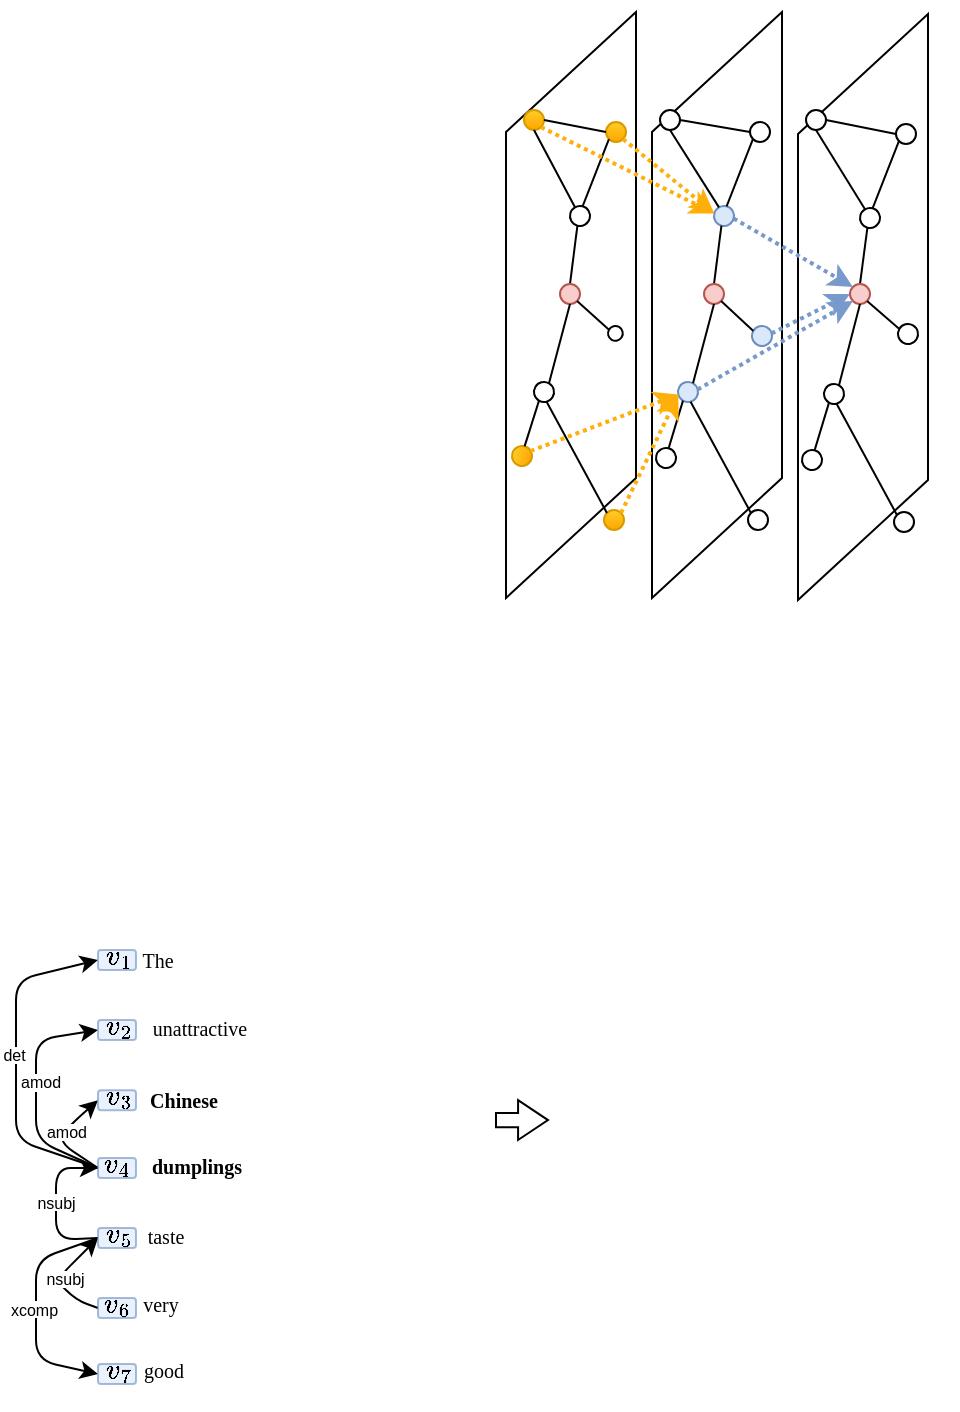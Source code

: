 <mxfile version="22.1.11" type="github">
  <diagram name="第 1 页" id="UdHhdu_RjbXMg5WVr8Md">
    <mxGraphModel dx="281" dy="148" grid="1" gridSize="10" guides="1" tooltips="1" connect="1" arrows="1" fold="1" page="1" pageScale="1" pageWidth="827" pageHeight="1169" math="1" shadow="0">
      <root>
        <mxCell id="0" />
        <mxCell id="1" parent="0" />
        <mxCell id="knmmFiuvMeLzxP_OvAo0-62" value="" style="group;rotation=90;" vertex="1" connectable="0" parent="1">
          <mxGeometry x="310" y="280" width="311" height="251" as="geometry" />
        </mxCell>
        <mxCell id="knmmFiuvMeLzxP_OvAo0-64" value="" style="shape=parallelogram;perimeter=parallelogramPerimeter;fixedSize=1;rotation=-90;direction=east;flipH=1;container=0;size=60;shadow=0;fillColor=default;" vertex="1" parent="knmmFiuvMeLzxP_OvAo0-62">
          <mxGeometry x="-59" y="90" width="293" height="65" as="geometry" />
        </mxCell>
        <mxCell id="knmmFiuvMeLzxP_OvAo0-65" value="" style="shape=parallelogram;perimeter=parallelogramPerimeter;fixedSize=1;rotation=-90;direction=west;flipH=1;container=0;size=60;shadow=0;fillColor=default;" vertex="1" parent="knmmFiuvMeLzxP_OvAo0-62">
          <mxGeometry x="14" y="90" width="293" height="65" as="geometry" />
        </mxCell>
        <mxCell id="knmmFiuvMeLzxP_OvAo0-66" value="" style="shape=parallelogram;perimeter=parallelogramPerimeter;fixedSize=1;rotation=-90;direction=west;flipH=1;container=0;size=60;shadow=0;fillColor=default;" vertex="1" parent="knmmFiuvMeLzxP_OvAo0-62">
          <mxGeometry x="87" y="91" width="293" height="65" as="geometry" />
        </mxCell>
        <mxCell id="knmmFiuvMeLzxP_OvAo0-67" value="" style="ellipse;aspect=fixed;shadow=0;rotation=-30;" vertex="1" parent="knmmFiuvMeLzxP_OvAo0-62">
          <mxGeometry x="232" y="74" width="10" height="10" as="geometry" />
        </mxCell>
        <mxCell id="knmmFiuvMeLzxP_OvAo0-68" value="" style="endArrow=none;rounded=0;exitX=0.5;exitY=0;exitDx=0;exitDy=0;shadow=0;entryX=0;entryY=1;entryDx=0;entryDy=0;" edge="1" parent="knmmFiuvMeLzxP_OvAo0-62" source="knmmFiuvMeLzxP_OvAo0-70" target="knmmFiuvMeLzxP_OvAo0-67">
          <mxGeometry width="50" height="50" relative="1" as="geometry">
            <mxPoint x="63" y="155" as="sourcePoint" />
            <mxPoint x="237" y="99" as="targetPoint" />
          </mxGeometry>
        </mxCell>
        <mxCell id="knmmFiuvMeLzxP_OvAo0-69" value="" style="ellipse;aspect=fixed;shadow=0;rotation=-15;" vertex="1" parent="knmmFiuvMeLzxP_OvAo0-62">
          <mxGeometry x="251" y="132" width="10" height="10" as="geometry" />
        </mxCell>
        <mxCell id="knmmFiuvMeLzxP_OvAo0-70" value="" style="ellipse;aspect=fixed;shadow=0;rotation=0;fillColor=#f8cecc;strokeColor=#b85450;" vertex="1" parent="knmmFiuvMeLzxP_OvAo0-62">
          <mxGeometry x="227" y="112" width="10" height="10" as="geometry" />
        </mxCell>
        <mxCell id="knmmFiuvMeLzxP_OvAo0-71" value="" style="endArrow=none;rounded=0;exitX=0;exitY=0;exitDx=0;exitDy=0;shadow=0;entryX=1;entryY=1;entryDx=0;entryDy=0;" edge="1" parent="knmmFiuvMeLzxP_OvAo0-62" source="knmmFiuvMeLzxP_OvAo0-69" target="knmmFiuvMeLzxP_OvAo0-70">
          <mxGeometry width="50" height="50" relative="1" as="geometry">
            <mxPoint x="125" y="175" as="sourcePoint" />
            <mxPoint x="217" y="139" as="targetPoint" />
          </mxGeometry>
        </mxCell>
        <mxCell id="knmmFiuvMeLzxP_OvAo0-72" value="" style="ellipse;aspect=fixed;shadow=0;rotation=-15;" vertex="1" parent="knmmFiuvMeLzxP_OvAo0-62">
          <mxGeometry x="214" y="162" width="10" height="10" as="geometry" />
        </mxCell>
        <mxCell id="knmmFiuvMeLzxP_OvAo0-73" value="" style="ellipse;aspect=fixed;shadow=0;rotation=0;" vertex="1" parent="knmmFiuvMeLzxP_OvAo0-62">
          <mxGeometry x="250" y="32" width="10" height="10" as="geometry" />
        </mxCell>
        <mxCell id="knmmFiuvMeLzxP_OvAo0-74" value="" style="endArrow=none;rounded=0;exitX=0;exitY=1;exitDx=0;exitDy=0;shadow=0;entryX=1;entryY=0;entryDx=0;entryDy=0;" edge="1" parent="knmmFiuvMeLzxP_OvAo0-62" source="knmmFiuvMeLzxP_OvAo0-73" target="knmmFiuvMeLzxP_OvAo0-67">
          <mxGeometry width="50" height="50" relative="1" as="geometry">
            <mxPoint x="259" y="187" as="sourcePoint" />
            <mxPoint x="255" y="151" as="targetPoint" />
          </mxGeometry>
        </mxCell>
        <mxCell id="knmmFiuvMeLzxP_OvAo0-75" value="" style="ellipse;aspect=fixed;shadow=0;rotation=0;" vertex="1" parent="knmmFiuvMeLzxP_OvAo0-62">
          <mxGeometry x="205" y="25" width="10" height="10" as="geometry" />
        </mxCell>
        <mxCell id="knmmFiuvMeLzxP_OvAo0-76" value="" style="endArrow=none;rounded=0;exitX=0.5;exitY=1;exitDx=0;exitDy=0;shadow=0;entryX=0.5;entryY=0;entryDx=0;entryDy=0;" edge="1" parent="knmmFiuvMeLzxP_OvAo0-62" source="knmmFiuvMeLzxP_OvAo0-75" target="knmmFiuvMeLzxP_OvAo0-67">
          <mxGeometry width="50" height="50" relative="1" as="geometry">
            <mxPoint x="172" y="-11" as="sourcePoint" />
            <mxPoint x="172" y="36" as="targetPoint" />
          </mxGeometry>
        </mxCell>
        <mxCell id="knmmFiuvMeLzxP_OvAo0-77" value="" style="endArrow=none;rounded=0;exitX=0;exitY=0.5;exitDx=0;exitDy=0;shadow=0;entryX=1;entryY=0.5;entryDx=0;entryDy=0;" edge="1" parent="knmmFiuvMeLzxP_OvAo0-62" source="knmmFiuvMeLzxP_OvAo0-73" target="knmmFiuvMeLzxP_OvAo0-75">
          <mxGeometry width="50" height="50" relative="1" as="geometry">
            <mxPoint x="193" y="16" as="sourcePoint" />
            <mxPoint x="168" y="49" as="targetPoint" />
          </mxGeometry>
        </mxCell>
        <mxCell id="knmmFiuvMeLzxP_OvAo0-78" value="" style="endArrow=none;rounded=0;exitX=0.5;exitY=1;exitDx=0;exitDy=0;entryX=1;entryY=0;entryDx=0;entryDy=0;shadow=0;" edge="1" parent="knmmFiuvMeLzxP_OvAo0-62" source="knmmFiuvMeLzxP_OvAo0-70" target="knmmFiuvMeLzxP_OvAo0-72">
          <mxGeometry width="50" height="50" relative="1" as="geometry">
            <mxPoint x="145" y="146" as="sourcePoint" />
            <mxPoint x="133" y="104" as="targetPoint" />
          </mxGeometry>
        </mxCell>
        <mxCell id="knmmFiuvMeLzxP_OvAo0-79" value="" style="ellipse;aspect=fixed;shadow=0;rotation=0;" vertex="1" parent="knmmFiuvMeLzxP_OvAo0-62">
          <mxGeometry x="249" y="226" width="10" height="10" as="geometry" />
        </mxCell>
        <mxCell id="knmmFiuvMeLzxP_OvAo0-80" value="" style="endArrow=none;rounded=0;exitX=0;exitY=0;exitDx=0;exitDy=0;shadow=0;entryX=0.5;entryY=1;entryDx=0;entryDy=0;" edge="1" parent="knmmFiuvMeLzxP_OvAo0-62" source="knmmFiuvMeLzxP_OvAo0-79" target="knmmFiuvMeLzxP_OvAo0-72">
          <mxGeometry width="50" height="50" relative="1" as="geometry">
            <mxPoint x="221" y="142" as="sourcePoint" />
            <mxPoint x="176" y="148" as="targetPoint" />
          </mxGeometry>
        </mxCell>
        <mxCell id="knmmFiuvMeLzxP_OvAo0-81" value="" style="ellipse;aspect=fixed;shadow=0;rotation=-75;" vertex="1" parent="knmmFiuvMeLzxP_OvAo0-62">
          <mxGeometry x="203" y="195" width="10" height="10" as="geometry" />
        </mxCell>
        <mxCell id="knmmFiuvMeLzxP_OvAo0-82" value="" style="endArrow=none;rounded=0;shadow=0;entryX=1;entryY=0.5;entryDx=0;entryDy=0;exitX=0;exitY=1;exitDx=0;exitDy=0;" edge="1" parent="knmmFiuvMeLzxP_OvAo0-62" source="knmmFiuvMeLzxP_OvAo0-72" target="knmmFiuvMeLzxP_OvAo0-81">
          <mxGeometry width="50" height="50" relative="1" as="geometry">
            <mxPoint x="177" y="158" as="sourcePoint" />
            <mxPoint x="174" y="164" as="targetPoint" />
          </mxGeometry>
        </mxCell>
        <mxCell id="knmmFiuvMeLzxP_OvAo0-83" value="" style="endArrow=classic;rounded=0;entryX=0;entryY=0;entryDx=0;entryDy=0;exitX=1;exitY=1;exitDx=0;exitDy=0;strokeColor=#7799CC;dashed=1;dashPattern=1 1;strokeWidth=2;" edge="1" parent="knmmFiuvMeLzxP_OvAo0-62" source="knmmFiuvMeLzxP_OvAo0-84" target="knmmFiuvMeLzxP_OvAo0-70">
          <mxGeometry width="50" height="50" relative="1" as="geometry">
            <mxPoint x="173" y="-314" as="sourcePoint" />
            <mxPoint x="279" y="-361" as="targetPoint" />
          </mxGeometry>
        </mxCell>
        <mxCell id="knmmFiuvMeLzxP_OvAo0-84" value="" style="ellipse;aspect=fixed;shadow=0;rotation=-30;fillColor=#dae8fc;strokeColor=#6c8ebf;" vertex="1" parent="knmmFiuvMeLzxP_OvAo0-62">
          <mxGeometry x="159" y="73" width="10" height="10" as="geometry" />
        </mxCell>
        <mxCell id="knmmFiuvMeLzxP_OvAo0-85" value="" style="endArrow=none;rounded=0;exitX=0.5;exitY=0;exitDx=0;exitDy=0;shadow=0;entryX=0;entryY=1;entryDx=0;entryDy=0;" edge="1" parent="knmmFiuvMeLzxP_OvAo0-62" source="knmmFiuvMeLzxP_OvAo0-87" target="knmmFiuvMeLzxP_OvAo0-84">
          <mxGeometry width="50" height="50" relative="1" as="geometry">
            <mxPoint x="-10" y="154" as="sourcePoint" />
            <mxPoint x="164" y="98" as="targetPoint" />
          </mxGeometry>
        </mxCell>
        <mxCell id="knmmFiuvMeLzxP_OvAo0-86" value="" style="ellipse;aspect=fixed;shadow=0;rotation=-15;strokeColor=#6C8EBF;fillColor=#DAE8FC;" vertex="1" parent="knmmFiuvMeLzxP_OvAo0-62">
          <mxGeometry x="178" y="133" width="10" height="10" as="geometry" />
        </mxCell>
        <mxCell id="knmmFiuvMeLzxP_OvAo0-87" value="" style="ellipse;aspect=fixed;shadow=0;rotation=0;fillColor=#f8cecc;strokeColor=#b85450;" vertex="1" parent="knmmFiuvMeLzxP_OvAo0-62">
          <mxGeometry x="154" y="112" width="10" height="10" as="geometry" />
        </mxCell>
        <mxCell id="knmmFiuvMeLzxP_OvAo0-88" value="" style="endArrow=none;rounded=0;exitX=0;exitY=0;exitDx=0;exitDy=0;shadow=0;entryX=1;entryY=1;entryDx=0;entryDy=0;" edge="1" parent="knmmFiuvMeLzxP_OvAo0-62" source="knmmFiuvMeLzxP_OvAo0-86" target="knmmFiuvMeLzxP_OvAo0-87">
          <mxGeometry width="50" height="50" relative="1" as="geometry">
            <mxPoint x="52" y="174" as="sourcePoint" />
            <mxPoint x="144" y="138" as="targetPoint" />
          </mxGeometry>
        </mxCell>
        <mxCell id="knmmFiuvMeLzxP_OvAo0-89" value="" style="ellipse;aspect=fixed;shadow=0;rotation=-15;fillColor=#dae8fc;strokeColor=#6c8ebf;" vertex="1" parent="knmmFiuvMeLzxP_OvAo0-62">
          <mxGeometry x="141" y="161" width="10" height="10" as="geometry" />
        </mxCell>
        <mxCell id="knmmFiuvMeLzxP_OvAo0-90" value="" style="ellipse;aspect=fixed;shadow=0;rotation=0;" vertex="1" parent="knmmFiuvMeLzxP_OvAo0-62">
          <mxGeometry x="177" y="31" width="10" height="10" as="geometry" />
        </mxCell>
        <mxCell id="knmmFiuvMeLzxP_OvAo0-91" value="" style="endArrow=none;rounded=0;exitX=0;exitY=1;exitDx=0;exitDy=0;shadow=0;entryX=1;entryY=0;entryDx=0;entryDy=0;" edge="1" parent="knmmFiuvMeLzxP_OvAo0-62" source="knmmFiuvMeLzxP_OvAo0-90" target="knmmFiuvMeLzxP_OvAo0-84">
          <mxGeometry width="50" height="50" relative="1" as="geometry">
            <mxPoint x="186" y="186" as="sourcePoint" />
            <mxPoint x="182" y="150" as="targetPoint" />
          </mxGeometry>
        </mxCell>
        <mxCell id="knmmFiuvMeLzxP_OvAo0-92" value="" style="ellipse;aspect=fixed;shadow=0;rotation=0;" vertex="1" parent="knmmFiuvMeLzxP_OvAo0-62">
          <mxGeometry x="132" y="25" width="10" height="10" as="geometry" />
        </mxCell>
        <mxCell id="knmmFiuvMeLzxP_OvAo0-93" value="" style="endArrow=none;rounded=0;exitX=0.5;exitY=1;exitDx=0;exitDy=0;shadow=0;entryX=0.5;entryY=0;entryDx=0;entryDy=0;" edge="1" parent="knmmFiuvMeLzxP_OvAo0-62" source="knmmFiuvMeLzxP_OvAo0-92" target="knmmFiuvMeLzxP_OvAo0-84">
          <mxGeometry width="50" height="50" relative="1" as="geometry">
            <mxPoint x="99" y="-12" as="sourcePoint" />
            <mxPoint x="99" y="35" as="targetPoint" />
          </mxGeometry>
        </mxCell>
        <mxCell id="knmmFiuvMeLzxP_OvAo0-94" value="" style="endArrow=none;rounded=0;exitX=0;exitY=0.5;exitDx=0;exitDy=0;shadow=0;entryX=1;entryY=0.5;entryDx=0;entryDy=0;" edge="1" parent="knmmFiuvMeLzxP_OvAo0-62" source="knmmFiuvMeLzxP_OvAo0-90" target="knmmFiuvMeLzxP_OvAo0-92">
          <mxGeometry width="50" height="50" relative="1" as="geometry">
            <mxPoint x="120" y="15" as="sourcePoint" />
            <mxPoint x="95" y="48" as="targetPoint" />
          </mxGeometry>
        </mxCell>
        <mxCell id="knmmFiuvMeLzxP_OvAo0-95" value="" style="endArrow=none;rounded=0;exitX=0.5;exitY=1;exitDx=0;exitDy=0;entryX=1;entryY=0;entryDx=0;entryDy=0;shadow=0;" edge="1" parent="knmmFiuvMeLzxP_OvAo0-62" source="knmmFiuvMeLzxP_OvAo0-87" target="knmmFiuvMeLzxP_OvAo0-89">
          <mxGeometry width="50" height="50" relative="1" as="geometry">
            <mxPoint x="72" y="145" as="sourcePoint" />
            <mxPoint x="60" y="103" as="targetPoint" />
          </mxGeometry>
        </mxCell>
        <mxCell id="knmmFiuvMeLzxP_OvAo0-96" value="" style="ellipse;aspect=fixed;shadow=0;rotation=0;" vertex="1" parent="knmmFiuvMeLzxP_OvAo0-62">
          <mxGeometry x="176" y="225" width="10" height="10" as="geometry" />
        </mxCell>
        <mxCell id="knmmFiuvMeLzxP_OvAo0-97" value="" style="endArrow=none;rounded=0;exitX=0;exitY=0;exitDx=0;exitDy=0;shadow=0;entryX=0.5;entryY=1;entryDx=0;entryDy=0;" edge="1" parent="knmmFiuvMeLzxP_OvAo0-62" source="knmmFiuvMeLzxP_OvAo0-96" target="knmmFiuvMeLzxP_OvAo0-89">
          <mxGeometry width="50" height="50" relative="1" as="geometry">
            <mxPoint x="148" y="141" as="sourcePoint" />
            <mxPoint x="103" y="147" as="targetPoint" />
          </mxGeometry>
        </mxCell>
        <mxCell id="knmmFiuvMeLzxP_OvAo0-98" value="" style="ellipse;aspect=fixed;shadow=0;rotation=-75;" vertex="1" parent="knmmFiuvMeLzxP_OvAo0-62">
          <mxGeometry x="130" y="194" width="10" height="10" as="geometry" />
        </mxCell>
        <mxCell id="knmmFiuvMeLzxP_OvAo0-99" value="" style="endArrow=none;rounded=0;shadow=0;entryX=1;entryY=0.5;entryDx=0;entryDy=0;exitX=0;exitY=1;exitDx=0;exitDy=0;" edge="1" parent="knmmFiuvMeLzxP_OvAo0-62" source="knmmFiuvMeLzxP_OvAo0-89" target="knmmFiuvMeLzxP_OvAo0-98">
          <mxGeometry width="50" height="50" relative="1" as="geometry">
            <mxPoint x="104" y="157" as="sourcePoint" />
            <mxPoint x="101" y="163" as="targetPoint" />
          </mxGeometry>
        </mxCell>
        <mxCell id="knmmFiuvMeLzxP_OvAo0-100" value="" style="ellipse;aspect=fixed;shadow=0;rotation=-30;" vertex="1" parent="knmmFiuvMeLzxP_OvAo0-62">
          <mxGeometry x="87" y="73" width="10" height="10" as="geometry" />
        </mxCell>
        <mxCell id="knmmFiuvMeLzxP_OvAo0-101" value="" style="endArrow=none;rounded=0;exitX=0.5;exitY=0;exitDx=0;exitDy=0;shadow=0;entryX=0;entryY=1;entryDx=0;entryDy=0;" edge="1" parent="knmmFiuvMeLzxP_OvAo0-62" source="knmmFiuvMeLzxP_OvAo0-103" target="knmmFiuvMeLzxP_OvAo0-100">
          <mxGeometry width="50" height="50" relative="1" as="geometry">
            <mxPoint x="-82" y="154" as="sourcePoint" />
            <mxPoint x="92" y="98" as="targetPoint" />
          </mxGeometry>
        </mxCell>
        <mxCell id="knmmFiuvMeLzxP_OvAo0-102" value="" style="ellipse;aspect=fixed;shadow=0;rotation=-15;" vertex="1" parent="knmmFiuvMeLzxP_OvAo0-62">
          <mxGeometry x="106" y="133" width="7.38" height="7.38" as="geometry" />
        </mxCell>
        <mxCell id="knmmFiuvMeLzxP_OvAo0-103" value="" style="ellipse;aspect=fixed;shadow=0;rotation=0;fillColor=#f8cecc;strokeColor=#b85450;" vertex="1" parent="knmmFiuvMeLzxP_OvAo0-62">
          <mxGeometry x="82" y="112" width="10" height="10" as="geometry" />
        </mxCell>
        <mxCell id="knmmFiuvMeLzxP_OvAo0-104" value="" style="endArrow=none;rounded=0;exitX=0;exitY=0;exitDx=0;exitDy=0;shadow=0;entryX=1;entryY=1;entryDx=0;entryDy=0;" edge="1" parent="knmmFiuvMeLzxP_OvAo0-62" source="knmmFiuvMeLzxP_OvAo0-102" target="knmmFiuvMeLzxP_OvAo0-103">
          <mxGeometry width="50" height="50" relative="1" as="geometry">
            <mxPoint x="-20" y="174" as="sourcePoint" />
            <mxPoint x="72" y="138" as="targetPoint" />
          </mxGeometry>
        </mxCell>
        <mxCell id="knmmFiuvMeLzxP_OvAo0-105" value="" style="ellipse;aspect=fixed;shadow=0;rotation=-15;" vertex="1" parent="knmmFiuvMeLzxP_OvAo0-62">
          <mxGeometry x="69" y="161" width="10" height="10" as="geometry" />
        </mxCell>
        <mxCell id="knmmFiuvMeLzxP_OvAo0-106" value="" style="ellipse;aspect=fixed;shadow=0;rotation=0;fillColor=#ffcd28;strokeColor=#d79b00;gradientColor=#ffa500;" vertex="1" parent="knmmFiuvMeLzxP_OvAo0-62">
          <mxGeometry x="105" y="31" width="10" height="10" as="geometry" />
        </mxCell>
        <mxCell id="knmmFiuvMeLzxP_OvAo0-107" value="" style="endArrow=none;rounded=0;exitX=0;exitY=1;exitDx=0;exitDy=0;shadow=0;entryX=1;entryY=0;entryDx=0;entryDy=0;" edge="1" parent="knmmFiuvMeLzxP_OvAo0-62" source="knmmFiuvMeLzxP_OvAo0-106" target="knmmFiuvMeLzxP_OvAo0-100">
          <mxGeometry width="50" height="50" relative="1" as="geometry">
            <mxPoint x="114" y="186" as="sourcePoint" />
            <mxPoint x="110" y="150" as="targetPoint" />
          </mxGeometry>
        </mxCell>
        <mxCell id="knmmFiuvMeLzxP_OvAo0-108" value="" style="ellipse;aspect=fixed;shadow=0;rotation=0;fillColor=#ffcd28;gradientColor=#ffa500;strokeColor=#d79b00;" vertex="1" parent="knmmFiuvMeLzxP_OvAo0-62">
          <mxGeometry x="64" y="25" width="10" height="10" as="geometry" />
        </mxCell>
        <mxCell id="knmmFiuvMeLzxP_OvAo0-109" value="" style="endArrow=none;rounded=0;exitX=0.5;exitY=1;exitDx=0;exitDy=0;shadow=0;entryX=0.5;entryY=0;entryDx=0;entryDy=0;" edge="1" parent="knmmFiuvMeLzxP_OvAo0-62" source="knmmFiuvMeLzxP_OvAo0-108" target="knmmFiuvMeLzxP_OvAo0-100">
          <mxGeometry width="50" height="50" relative="1" as="geometry">
            <mxPoint x="27" y="-12" as="sourcePoint" />
            <mxPoint x="27" y="35" as="targetPoint" />
          </mxGeometry>
        </mxCell>
        <mxCell id="knmmFiuvMeLzxP_OvAo0-110" value="" style="endArrow=none;rounded=0;exitX=0;exitY=0.5;exitDx=0;exitDy=0;shadow=0;entryX=1;entryY=0.5;entryDx=0;entryDy=0;" edge="1" parent="knmmFiuvMeLzxP_OvAo0-62" source="knmmFiuvMeLzxP_OvAo0-106" target="knmmFiuvMeLzxP_OvAo0-108">
          <mxGeometry width="50" height="50" relative="1" as="geometry">
            <mxPoint x="48" y="15" as="sourcePoint" />
            <mxPoint x="23" y="48" as="targetPoint" />
          </mxGeometry>
        </mxCell>
        <mxCell id="knmmFiuvMeLzxP_OvAo0-111" value="" style="endArrow=none;rounded=0;exitX=0.5;exitY=1;exitDx=0;exitDy=0;entryX=1;entryY=0;entryDx=0;entryDy=0;shadow=0;" edge="1" parent="knmmFiuvMeLzxP_OvAo0-62" source="knmmFiuvMeLzxP_OvAo0-103" target="knmmFiuvMeLzxP_OvAo0-105">
          <mxGeometry width="50" height="50" relative="1" as="geometry">
            <mxPoint y="145" as="sourcePoint" />
            <mxPoint x="-12" y="103" as="targetPoint" />
          </mxGeometry>
        </mxCell>
        <mxCell id="knmmFiuvMeLzxP_OvAo0-112" value="" style="ellipse;aspect=fixed;shadow=0;rotation=0;fillColor=#ffcd28;gradientColor=#ffa500;strokeColor=#d79b00;" vertex="1" parent="knmmFiuvMeLzxP_OvAo0-62">
          <mxGeometry x="104" y="225" width="10" height="10" as="geometry" />
        </mxCell>
        <mxCell id="knmmFiuvMeLzxP_OvAo0-113" value="" style="endArrow=none;rounded=0;exitX=0;exitY=0;exitDx=0;exitDy=0;shadow=0;entryX=0.5;entryY=1;entryDx=0;entryDy=0;" edge="1" parent="knmmFiuvMeLzxP_OvAo0-62" source="knmmFiuvMeLzxP_OvAo0-112" target="knmmFiuvMeLzxP_OvAo0-105">
          <mxGeometry width="50" height="50" relative="1" as="geometry">
            <mxPoint x="76" y="141" as="sourcePoint" />
            <mxPoint x="31" y="147" as="targetPoint" />
          </mxGeometry>
        </mxCell>
        <mxCell id="knmmFiuvMeLzxP_OvAo0-114" value="" style="ellipse;aspect=fixed;shadow=0;rotation=-75;fillColor=#ffcd28;gradientColor=#ffa500;strokeColor=#d79b00;" vertex="1" parent="knmmFiuvMeLzxP_OvAo0-62">
          <mxGeometry x="58" y="193" width="10" height="10" as="geometry" />
        </mxCell>
        <mxCell id="knmmFiuvMeLzxP_OvAo0-115" value="" style="endArrow=none;rounded=0;shadow=0;entryX=1;entryY=0.5;entryDx=0;entryDy=0;exitX=0;exitY=1;exitDx=0;exitDy=0;" edge="1" parent="knmmFiuvMeLzxP_OvAo0-62" source="knmmFiuvMeLzxP_OvAo0-105" target="knmmFiuvMeLzxP_OvAo0-114">
          <mxGeometry width="50" height="50" relative="1" as="geometry">
            <mxPoint x="32" y="157" as="sourcePoint" />
            <mxPoint x="29" y="163" as="targetPoint" />
          </mxGeometry>
        </mxCell>
        <mxCell id="knmmFiuvMeLzxP_OvAo0-116" value="" style="endArrow=classic;rounded=0;entryX=0;entryY=1;entryDx=0;entryDy=0;exitX=1;exitY=0.5;exitDx=0;exitDy=0;strokeColor=#7799CC;dashed=1;dashPattern=1 1;strokeWidth=2;" edge="1" parent="knmmFiuvMeLzxP_OvAo0-62" source="knmmFiuvMeLzxP_OvAo0-89" target="knmmFiuvMeLzxP_OvAo0-70">
          <mxGeometry width="50" height="50" relative="1" as="geometry">
            <mxPoint x="150" y="89" as="sourcePoint" />
            <mxPoint x="218" y="129" as="targetPoint" />
          </mxGeometry>
        </mxCell>
        <mxCell id="knmmFiuvMeLzxP_OvAo0-117" value="" style="endArrow=classic;rounded=0;entryX=0;entryY=0;entryDx=0;entryDy=0;exitX=1;exitY=1;exitDx=0;exitDy=0;strokeColor=#FFAF0A;dashed=1;dashPattern=1 1;strokeWidth=2;" edge="1" parent="knmmFiuvMeLzxP_OvAo0-62" source="knmmFiuvMeLzxP_OvAo0-106" target="knmmFiuvMeLzxP_OvAo0-84">
          <mxGeometry width="50" height="50" relative="1" as="geometry">
            <mxPoint x="-38" y="-331" as="sourcePoint" />
            <mxPoint x="121" y="-279" as="targetPoint" />
          </mxGeometry>
        </mxCell>
        <mxCell id="knmmFiuvMeLzxP_OvAo0-118" value="" style="endArrow=classic;rounded=0;entryX=0;entryY=0.5;entryDx=0;entryDy=0;exitX=1;exitY=0.5;exitDx=0;exitDy=0;strokeColor=#7799CC;dashed=1;dashPattern=1 1;strokeWidth=2;" edge="1" parent="knmmFiuvMeLzxP_OvAo0-62" source="knmmFiuvMeLzxP_OvAo0-86" target="knmmFiuvMeLzxP_OvAo0-70">
          <mxGeometry width="50" height="50" relative="1" as="geometry">
            <mxPoint x="131" y="174" as="sourcePoint" />
            <mxPoint x="218" y="136" as="targetPoint" />
          </mxGeometry>
        </mxCell>
        <mxCell id="knmmFiuvMeLzxP_OvAo0-119" value="" style="endArrow=classic;rounded=0;entryX=0;entryY=0;entryDx=0;entryDy=0;exitX=1;exitY=1;exitDx=0;exitDy=0;strokeColor=#FFAF0A;dashed=1;dashPattern=1 1;strokeWidth=2;" edge="1" parent="knmmFiuvMeLzxP_OvAo0-62" source="knmmFiuvMeLzxP_OvAo0-108" target="knmmFiuvMeLzxP_OvAo0-84">
          <mxGeometry width="50" height="50" relative="1" as="geometry">
            <mxPoint x="85" y="49" as="sourcePoint" />
            <mxPoint x="141" y="86" as="targetPoint" />
          </mxGeometry>
        </mxCell>
        <mxCell id="knmmFiuvMeLzxP_OvAo0-120" value="" style="endArrow=classic;rounded=0;entryX=0;entryY=0.5;entryDx=0;entryDy=0;exitX=1;exitY=1;exitDx=0;exitDy=0;strokeColor=#FFAF0A;dashed=1;dashPattern=1 1;strokeWidth=2;" edge="1" parent="knmmFiuvMeLzxP_OvAo0-62" source="knmmFiuvMeLzxP_OvAo0-114" target="knmmFiuvMeLzxP_OvAo0-89">
          <mxGeometry width="50" height="50" relative="1" as="geometry">
            <mxPoint x="44" y="43" as="sourcePoint" />
            <mxPoint x="141" y="86" as="targetPoint" />
          </mxGeometry>
        </mxCell>
        <mxCell id="knmmFiuvMeLzxP_OvAo0-121" value="" style="endArrow=classic;rounded=0;entryX=0;entryY=0.5;entryDx=0;entryDy=0;exitX=1;exitY=0;exitDx=0;exitDy=0;strokeColor=#FFAF0A;dashed=1;dashPattern=1 1;strokeWidth=2;" edge="1" parent="knmmFiuvMeLzxP_OvAo0-62" source="knmmFiuvMeLzxP_OvAo0-112" target="knmmFiuvMeLzxP_OvAo0-89">
          <mxGeometry width="50" height="50" relative="1" as="geometry">
            <mxPoint x="35" y="216" as="sourcePoint" />
            <mxPoint x="122" y="177" as="targetPoint" />
          </mxGeometry>
        </mxCell>
        <UserObject label="The" placeholders="1" name="Variable" id="knmmFiuvMeLzxP_OvAo0-169">
          <mxCell style="text;strokeColor=none;fillColor=none;align=center;verticalAlign=middle;overflow=hidden;fontFamily=Verdana;fontSize=10;" vertex="1" parent="1">
            <mxGeometry x="180" y="720" width="22" height="20" as="geometry" />
          </mxCell>
        </UserObject>
        <UserObject label="unattractive" placeholders="1" name="Variable" id="knmmFiuvMeLzxP_OvAo0-170">
          <mxCell style="text;strokeColor=none;fillColor=none;align=center;verticalAlign=middle;overflow=hidden;fontFamily=Verdana;fontStyle=0;fontSize=10;" vertex="1" parent="1">
            <mxGeometry x="180" y="754" width="64" height="20" as="geometry" />
          </mxCell>
        </UserObject>
        <UserObject label="Chinese" placeholders="1" name="Variable" id="knmmFiuvMeLzxP_OvAo0-171">
          <mxCell style="text;strokeColor=none;fillColor=none;align=center;verticalAlign=middle;overflow=hidden;fontFamily=Verdana;fontStyle=1;fontSize=10;" vertex="1" parent="1">
            <mxGeometry x="180" y="790.08" width="48" height="20" as="geometry" />
          </mxCell>
        </UserObject>
        <UserObject label="dumplings" placeholders="1" name="Variable" id="knmmFiuvMeLzxP_OvAo0-172">
          <mxCell style="text;strokeColor=none;fillColor=none;align=center;verticalAlign=middle;overflow=hidden;fontFamily=Verdana;fontStyle=1;fontSize=10;" vertex="1" parent="1">
            <mxGeometry x="179" y="823" width="63" height="20" as="geometry" />
          </mxCell>
        </UserObject>
        <UserObject label="taste" placeholders="1" name="Variable" id="knmmFiuvMeLzxP_OvAo0-173">
          <mxCell style="text;strokeColor=none;fillColor=none;align=center;verticalAlign=middle;overflow=hidden;fontFamily=Verdana;fontSize=10;" vertex="1" parent="1">
            <mxGeometry x="180" y="858" width="30" height="20" as="geometry" />
          </mxCell>
        </UserObject>
        <UserObject label="very" placeholders="1" name="Variable" id="knmmFiuvMeLzxP_OvAo0-174">
          <mxCell style="text;strokeColor=none;fillColor=none;align=center;verticalAlign=middle;overflow=hidden;fontFamily=Verdana;fontSize=10;" vertex="1" parent="1">
            <mxGeometry x="180" y="892" width="25" height="20" as="geometry" />
          </mxCell>
        </UserObject>
        <UserObject label="good" placeholders="1" name="Variable" id="knmmFiuvMeLzxP_OvAo0-175">
          <mxCell style="text;strokeColor=none;fillColor=none;align=center;verticalAlign=middle;overflow=hidden;fontFamily=Verdana;fontStyle=0;fontSize=10;" vertex="1" parent="1">
            <mxGeometry x="180" y="925" width="28" height="20" as="geometry" />
          </mxCell>
        </UserObject>
        <mxCell id="knmmFiuvMeLzxP_OvAo0-184" value="" style="endArrow=classic;rounded=1;entryX=0;entryY=0.5;entryDx=0;entryDy=0;exitX=0;exitY=0.5;exitDx=0;exitDy=0;" edge="1" parent="1" source="knmmFiuvMeLzxP_OvAo0-231" target="knmmFiuvMeLzxP_OvAo0-225">
          <mxGeometry relative="1" as="geometry">
            <mxPoint x="140" y="830" as="sourcePoint" />
            <mxPoint x="130" y="730" as="targetPoint" />
            <Array as="points">
              <mxPoint x="120" y="820" />
              <mxPoint x="120" y="740" />
            </Array>
          </mxGeometry>
        </mxCell>
        <mxCell id="knmmFiuvMeLzxP_OvAo0-185" value="det" style="edgeLabel;resizable=0;align=center;verticalAlign=middle;fontSize=8;" connectable="0" vertex="1" parent="knmmFiuvMeLzxP_OvAo0-184">
          <mxGeometry relative="1" as="geometry">
            <mxPoint x="-1" y="-3" as="offset" />
          </mxGeometry>
        </mxCell>
        <mxCell id="knmmFiuvMeLzxP_OvAo0-188" value="" style="endArrow=classic;rounded=1;entryX=0;entryY=0.5;entryDx=0;entryDy=0;exitX=0;exitY=0.5;exitDx=0;exitDy=0;" edge="1" parent="1" source="knmmFiuvMeLzxP_OvAo0-231" target="knmmFiuvMeLzxP_OvAo0-229">
          <mxGeometry relative="1" as="geometry">
            <mxPoint x="140" y="830" as="sourcePoint" />
            <mxPoint x="150" y="760" as="targetPoint" />
            <Array as="points">
              <mxPoint x="130" y="820" />
              <mxPoint x="130" y="770" />
            </Array>
          </mxGeometry>
        </mxCell>
        <mxCell id="knmmFiuvMeLzxP_OvAo0-222" value="amod" style="edgeLabel;html=1;align=center;verticalAlign=middle;resizable=0;points=[];fontSize=8;" vertex="1" connectable="0" parent="knmmFiuvMeLzxP_OvAo0-188">
          <mxGeometry x="0.065" y="1" relative="1" as="geometry">
            <mxPoint x="3" y="-2" as="offset" />
          </mxGeometry>
        </mxCell>
        <mxCell id="knmmFiuvMeLzxP_OvAo0-191" value="" style="endArrow=classic;rounded=1;entryX=0;entryY=0.5;entryDx=0;entryDy=0;exitX=0;exitY=0.5;exitDx=0;exitDy=0;" edge="1" parent="1" source="knmmFiuvMeLzxP_OvAo0-232" target="knmmFiuvMeLzxP_OvAo0-231">
          <mxGeometry relative="1" as="geometry">
            <mxPoint x="150" y="863" as="sourcePoint" />
            <mxPoint x="140" y="830" as="targetPoint" />
            <Array as="points">
              <mxPoint x="140" y="870" />
              <mxPoint x="140" y="834" />
            </Array>
          </mxGeometry>
        </mxCell>
        <mxCell id="knmmFiuvMeLzxP_OvAo0-192" value="nsubj" style="edgeLabel;resizable=0;align=center;verticalAlign=middle;fontSize=8;" connectable="0" vertex="1" parent="knmmFiuvMeLzxP_OvAo0-191">
          <mxGeometry relative="1" as="geometry">
            <mxPoint y="-1" as="offset" />
          </mxGeometry>
        </mxCell>
        <mxCell id="knmmFiuvMeLzxP_OvAo0-195" value="" style="endArrow=classic;rounded=1;entryX=0;entryY=0.5;entryDx=0;entryDy=0;exitX=0;exitY=0.5;exitDx=0;exitDy=0;" edge="1" parent="1" source="knmmFiuvMeLzxP_OvAo0-231" target="knmmFiuvMeLzxP_OvAo0-230">
          <mxGeometry relative="1" as="geometry">
            <mxPoint x="140" y="830" as="sourcePoint" />
            <mxPoint x="150" y="790" as="targetPoint" />
            <Array as="points">
              <mxPoint x="140" y="820" />
              <mxPoint x="150" y="810" />
            </Array>
          </mxGeometry>
        </mxCell>
        <mxCell id="knmmFiuvMeLzxP_OvAo0-196" value="amod" style="edgeLabel;resizable=0;align=center;verticalAlign=middle;fontSize=8;" connectable="0" vertex="1" parent="knmmFiuvMeLzxP_OvAo0-195">
          <mxGeometry relative="1" as="geometry">
            <mxPoint x="4" y="-3" as="offset" />
          </mxGeometry>
        </mxCell>
        <mxCell id="knmmFiuvMeLzxP_OvAo0-220" value="" style="endArrow=classic;rounded=1;entryX=0;entryY=0.5;entryDx=0;entryDy=0;exitX=0;exitY=0.5;exitDx=0;exitDy=0;" edge="1" parent="1" source="knmmFiuvMeLzxP_OvAo0-233" target="knmmFiuvMeLzxP_OvAo0-232">
          <mxGeometry relative="1" as="geometry">
            <mxPoint x="150" y="930" as="sourcePoint" />
            <mxPoint x="150" y="890" as="targetPoint" />
            <Array as="points">
              <mxPoint x="150" y="900" />
              <mxPoint x="140" y="890" />
            </Array>
          </mxGeometry>
        </mxCell>
        <mxCell id="knmmFiuvMeLzxP_OvAo0-221" value="nsubj" style="edgeLabel;resizable=0;align=center;verticalAlign=middle;fontSize=8;" connectable="0" vertex="1" parent="knmmFiuvMeLzxP_OvAo0-220">
          <mxGeometry relative="1" as="geometry">
            <mxPoint x="3" y="1" as="offset" />
          </mxGeometry>
        </mxCell>
        <mxCell id="knmmFiuvMeLzxP_OvAo0-218" value="" style="endArrow=classic;rounded=1;exitX=0;exitY=0.5;exitDx=0;exitDy=0;entryX=0;entryY=0.5;entryDx=0;entryDy=0;spacing=2;" edge="1" parent="1" source="knmmFiuvMeLzxP_OvAo0-232" target="knmmFiuvMeLzxP_OvAo0-234">
          <mxGeometry relative="1" as="geometry">
            <mxPoint x="150" y="870" as="sourcePoint" />
            <mxPoint x="140" y="930" as="targetPoint" />
            <Array as="points">
              <mxPoint x="130" y="880" />
              <mxPoint x="130" y="930" />
            </Array>
          </mxGeometry>
        </mxCell>
        <mxCell id="knmmFiuvMeLzxP_OvAo0-219" value="xcomp" style="edgeLabel;resizable=0;align=center;verticalAlign=middle;fontSize=8;" connectable="0" vertex="1" parent="knmmFiuvMeLzxP_OvAo0-218">
          <mxGeometry relative="1" as="geometry">
            <mxPoint x="-1" as="offset" />
          </mxGeometry>
        </mxCell>
        <mxCell id="knmmFiuvMeLzxP_OvAo0-223" value="" style="shadow=0;dashed=0;align=center;verticalAlign=middle;shape=mxgraph.arrows2.arrow;dy=0.64;dx=14.96;flipH=1;notch=0;rotation=-180;aspect=fixed;" vertex="1" parent="1">
          <mxGeometry x="360" y="800.08" width="26" height="19.92" as="geometry" />
        </mxCell>
        <mxCell id="knmmFiuvMeLzxP_OvAo0-225" value="" style="rounded=1;opacity=60;fillColor=#dae8fc;strokeColor=#6c8ebf;" vertex="1" parent="1">
          <mxGeometry x="161" y="725" width="19" height="10" as="geometry" />
        </mxCell>
        <mxCell id="knmmFiuvMeLzxP_OvAo0-228" value="&lt;font style=&quot;font-size: 12px;&quot;&gt;$$v_1$$&lt;/font&gt;&lt;p class=&quot;MsoBodyText&quot; style=&quot;font-size: 12px;&quot;&gt;&lt;/p&gt;" style="text;html=1;align=center;verticalAlign=middle;resizable=0;points=[];autosize=1;strokeColor=none;fillColor=none;fontSize=12;" vertex="1" parent="1">
          <mxGeometry x="135.5" y="708" width="70" height="40" as="geometry" />
        </mxCell>
        <mxCell id="knmmFiuvMeLzxP_OvAo0-229" value="" style="rounded=1;opacity=60;fillColor=#dae8fc;strokeColor=#6c8ebf;" vertex="1" parent="1">
          <mxGeometry x="161" y="760" width="19" height="10" as="geometry" />
        </mxCell>
        <mxCell id="knmmFiuvMeLzxP_OvAo0-230" value="" style="rounded=1;opacity=60;fillColor=#dae8fc;strokeColor=#6c8ebf;" vertex="1" parent="1">
          <mxGeometry x="161" y="795.08" width="19" height="10" as="geometry" />
        </mxCell>
        <mxCell id="knmmFiuvMeLzxP_OvAo0-231" value="" style="rounded=1;opacity=60;fillColor=#dae8fc;strokeColor=#6c8ebf;" vertex="1" parent="1">
          <mxGeometry x="161" y="829" width="19" height="10" as="geometry" />
        </mxCell>
        <mxCell id="knmmFiuvMeLzxP_OvAo0-232" value="" style="rounded=1;opacity=60;fillColor=#dae8fc;strokeColor=#6c8ebf;" vertex="1" parent="1">
          <mxGeometry x="161" y="864" width="19" height="10" as="geometry" />
        </mxCell>
        <mxCell id="knmmFiuvMeLzxP_OvAo0-233" value="" style="rounded=1;opacity=60;fillColor=#dae8fc;strokeColor=#6c8ebf;" vertex="1" parent="1">
          <mxGeometry x="161" y="899" width="19" height="10" as="geometry" />
        </mxCell>
        <mxCell id="knmmFiuvMeLzxP_OvAo0-234" value="" style="rounded=1;opacity=60;fillColor=#dae8fc;strokeColor=#6c8ebf;" vertex="1" parent="1">
          <mxGeometry x="161" y="932" width="19" height="10" as="geometry" />
        </mxCell>
        <mxCell id="knmmFiuvMeLzxP_OvAo0-235" value="&lt;font style=&quot;font-size: 12px;&quot;&gt;$$v_2$$&lt;/font&gt;&lt;p class=&quot;MsoBodyText&quot; style=&quot;font-size: 12px;&quot;&gt;&lt;/p&gt;" style="text;html=1;align=center;verticalAlign=middle;resizable=0;points=[];autosize=1;strokeColor=none;fillColor=none;fontSize=12;" vertex="1" parent="1">
          <mxGeometry x="135.5" y="743" width="70" height="40" as="geometry" />
        </mxCell>
        <mxCell id="knmmFiuvMeLzxP_OvAo0-236" value="&lt;font style=&quot;font-size: 12px;&quot;&gt;$$v_3$$&lt;/font&gt;&lt;p class=&quot;MsoBodyText&quot; style=&quot;font-size: 12px;&quot;&gt;&lt;/p&gt;" style="text;html=1;align=center;verticalAlign=middle;resizable=0;points=[];autosize=1;strokeColor=none;fillColor=none;fontSize=12;" vertex="1" parent="1">
          <mxGeometry x="135.5" y="778" width="70" height="40" as="geometry" />
        </mxCell>
        <mxCell id="knmmFiuvMeLzxP_OvAo0-237" value="&lt;font style=&quot;font-size: 12px;&quot;&gt;$$v_4$$&lt;/font&gt;&lt;p class=&quot;MsoBodyText&quot; style=&quot;font-size: 12px;&quot;&gt;&lt;/p&gt;" style="text;html=1;align=center;verticalAlign=middle;resizable=0;points=[];autosize=1;strokeColor=none;fillColor=none;fontSize=12;" vertex="1" parent="1">
          <mxGeometry x="135" y="812" width="70" height="40" as="geometry" />
        </mxCell>
        <mxCell id="knmmFiuvMeLzxP_OvAo0-238" value="&lt;font style=&quot;font-size: 12px;&quot;&gt;$$v_5$$&lt;/font&gt;&lt;p class=&quot;MsoBodyText&quot; style=&quot;font-size: 12px;&quot;&gt;&lt;/p&gt;" style="text;html=1;align=center;verticalAlign=middle;resizable=0;points=[];autosize=1;strokeColor=none;fillColor=none;fontSize=12;" vertex="1" parent="1">
          <mxGeometry x="135.5" y="847" width="70" height="40" as="geometry" />
        </mxCell>
        <mxCell id="knmmFiuvMeLzxP_OvAo0-239" value="&lt;font style=&quot;font-size: 12px;&quot;&gt;$$v_6$$&lt;/font&gt;&lt;p class=&quot;MsoBodyText&quot; style=&quot;font-size: 12px;&quot;&gt;&lt;/p&gt;" style="text;html=1;align=center;verticalAlign=middle;resizable=0;points=[];autosize=1;strokeColor=none;fillColor=none;fontSize=12;" vertex="1" parent="1">
          <mxGeometry x="135" y="882" width="70" height="40" as="geometry" />
        </mxCell>
        <mxCell id="knmmFiuvMeLzxP_OvAo0-240" value="&lt;font style=&quot;font-size: 12px;&quot;&gt;$$v_7$$&lt;/font&gt;&lt;p class=&quot;MsoBodyText&quot; style=&quot;font-size: 12px;&quot;&gt;&lt;/p&gt;" style="text;html=1;align=center;verticalAlign=middle;resizable=0;points=[];autosize=1;strokeColor=none;fillColor=none;fontSize=12;" vertex="1" parent="1">
          <mxGeometry x="135.5" y="915" width="70" height="40" as="geometry" />
        </mxCell>
      </root>
    </mxGraphModel>
  </diagram>
</mxfile>
